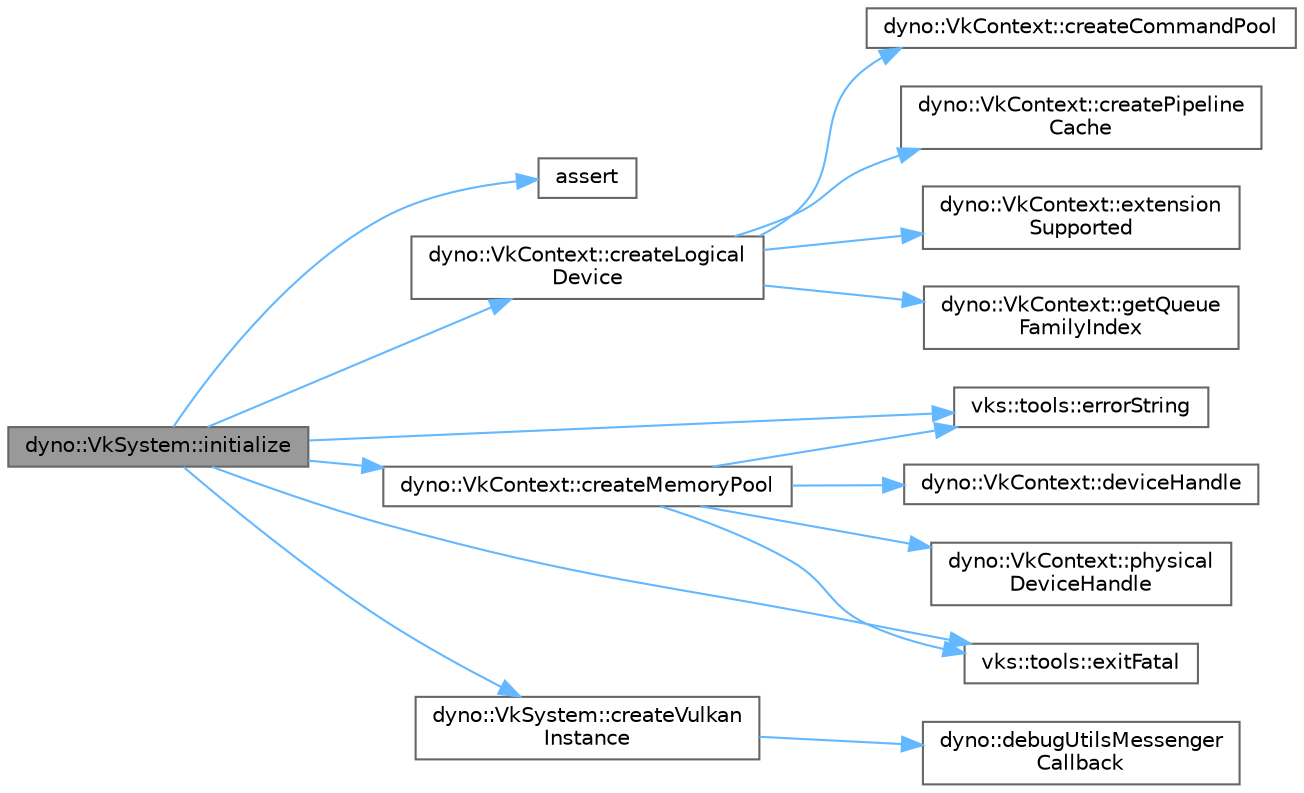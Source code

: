 digraph "dyno::VkSystem::initialize"
{
 // LATEX_PDF_SIZE
  bgcolor="transparent";
  edge [fontname=Helvetica,fontsize=10,labelfontname=Helvetica,labelfontsize=10];
  node [fontname=Helvetica,fontsize=10,shape=box,height=0.2,width=0.4];
  rankdir="LR";
  Node1 [id="Node000001",label="dyno::VkSystem::initialize",height=0.2,width=0.4,color="gray40", fillcolor="grey60", style="filled", fontcolor="black",tooltip=" "];
  Node1 -> Node2 [id="edge1_Node000001_Node000002",color="steelblue1",style="solid",tooltip=" "];
  Node2 [id="Node000002",label="assert",height=0.2,width=0.4,color="grey40", fillcolor="white", style="filled",URL="$_vulkan_swap_chain_8cpp.html#a21b5a77bb7dd2ff2a93f6c086da96d46",tooltip=" "];
  Node1 -> Node3 [id="edge2_Node000001_Node000003",color="steelblue1",style="solid",tooltip=" "];
  Node3 [id="Node000003",label="dyno::VkContext::createLogical\lDevice",height=0.2,width=0.4,color="grey40", fillcolor="white", style="filled",URL="$classdyno_1_1_vk_context.html#a5b53e11dc0f04a6f875e793c79f5fe9d",tooltip=" "];
  Node3 -> Node4 [id="edge3_Node000003_Node000004",color="steelblue1",style="solid",tooltip=" "];
  Node4 [id="Node000004",label="dyno::VkContext::createCommandPool",height=0.2,width=0.4,color="grey40", fillcolor="white", style="filled",URL="$classdyno_1_1_vk_context.html#a6683a56a4ab83cc1efc8dae01b772914",tooltip=" "];
  Node3 -> Node5 [id="edge4_Node000003_Node000005",color="steelblue1",style="solid",tooltip=" "];
  Node5 [id="Node000005",label="dyno::VkContext::createPipeline\lCache",height=0.2,width=0.4,color="grey40", fillcolor="white", style="filled",URL="$classdyno_1_1_vk_context.html#ae53cea3cfd55b63d64d83eace6dbdf29",tooltip=" "];
  Node3 -> Node6 [id="edge5_Node000003_Node000006",color="steelblue1",style="solid",tooltip=" "];
  Node6 [id="Node000006",label="dyno::VkContext::extension\lSupported",height=0.2,width=0.4,color="grey40", fillcolor="white", style="filled",URL="$classdyno_1_1_vk_context.html#a0badcea0f5e90026a2bc8b7265616e17",tooltip=" "];
  Node3 -> Node7 [id="edge6_Node000003_Node000007",color="steelblue1",style="solid",tooltip=" "];
  Node7 [id="Node000007",label="dyno::VkContext::getQueue\lFamilyIndex",height=0.2,width=0.4,color="grey40", fillcolor="white", style="filled",URL="$classdyno_1_1_vk_context.html#a379b212672ba1c689a7069270051ad2a",tooltip=" "];
  Node1 -> Node8 [id="edge7_Node000001_Node000008",color="steelblue1",style="solid",tooltip=" "];
  Node8 [id="Node000008",label="dyno::VkContext::createMemoryPool",height=0.2,width=0.4,color="grey40", fillcolor="white", style="filled",URL="$classdyno_1_1_vk_context.html#a98617f1a30ae4dcdacd6df4ca0284a32",tooltip=" "];
  Node8 -> Node9 [id="edge8_Node000008_Node000009",color="steelblue1",style="solid",tooltip=" "];
  Node9 [id="Node000009",label="dyno::VkContext::deviceHandle",height=0.2,width=0.4,color="grey40", fillcolor="white", style="filled",URL="$classdyno_1_1_vk_context.html#af9eb048735ab3316470619f9bf0d4acf",tooltip=" "];
  Node8 -> Node10 [id="edge9_Node000008_Node000010",color="steelblue1",style="solid",tooltip=" "];
  Node10 [id="Node000010",label="vks::tools::errorString",height=0.2,width=0.4,color="grey40", fillcolor="white", style="filled",URL="$namespacevks_1_1tools.html#a232fa5be80c8e482bc5d9863701fb71b",tooltip="Returns an error code as a string."];
  Node8 -> Node11 [id="edge10_Node000008_Node000011",color="steelblue1",style="solid",tooltip=" "];
  Node11 [id="Node000011",label="vks::tools::exitFatal",height=0.2,width=0.4,color="grey40", fillcolor="white", style="filled",URL="$namespacevks_1_1tools.html#af75a924b4fa375017dd275374aebd3e2",tooltip=" "];
  Node8 -> Node12 [id="edge11_Node000008_Node000012",color="steelblue1",style="solid",tooltip=" "];
  Node12 [id="Node000012",label="dyno::VkContext::physical\lDeviceHandle",height=0.2,width=0.4,color="grey40", fillcolor="white", style="filled",URL="$classdyno_1_1_vk_context.html#a55506ddc4c5b8149c873670661be77bc",tooltip=" "];
  Node1 -> Node13 [id="edge12_Node000001_Node000013",color="steelblue1",style="solid",tooltip=" "];
  Node13 [id="Node000013",label="dyno::VkSystem::createVulkan\lInstance",height=0.2,width=0.4,color="grey40", fillcolor="white", style="filled",URL="$classdyno_1_1_vk_system.html#adc0befbb269ee8dd6d46b1c57b19f854",tooltip="Creates the application wide Vulkan instance."];
  Node13 -> Node14 [id="edge13_Node000013_Node000014",color="steelblue1",style="solid",tooltip=" "];
  Node14 [id="Node000014",label="dyno::debugUtilsMessenger\lCallback",height=0.2,width=0.4,color="grey40", fillcolor="white", style="filled",URL="$namespacedyno.html#afd8ac52a04a5d22f899f549a818f495f",tooltip=" "];
  Node1 -> Node10 [id="edge14_Node000001_Node000010",color="steelblue1",style="solid",tooltip=" "];
  Node1 -> Node11 [id="edge15_Node000001_Node000011",color="steelblue1",style="solid",tooltip=" "];
}
